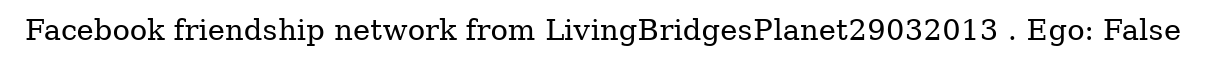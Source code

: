 digraph  {
	graph [label="Facebook friendship network from LivingBridgesPlanet29032013 . Ego: False"];
}
